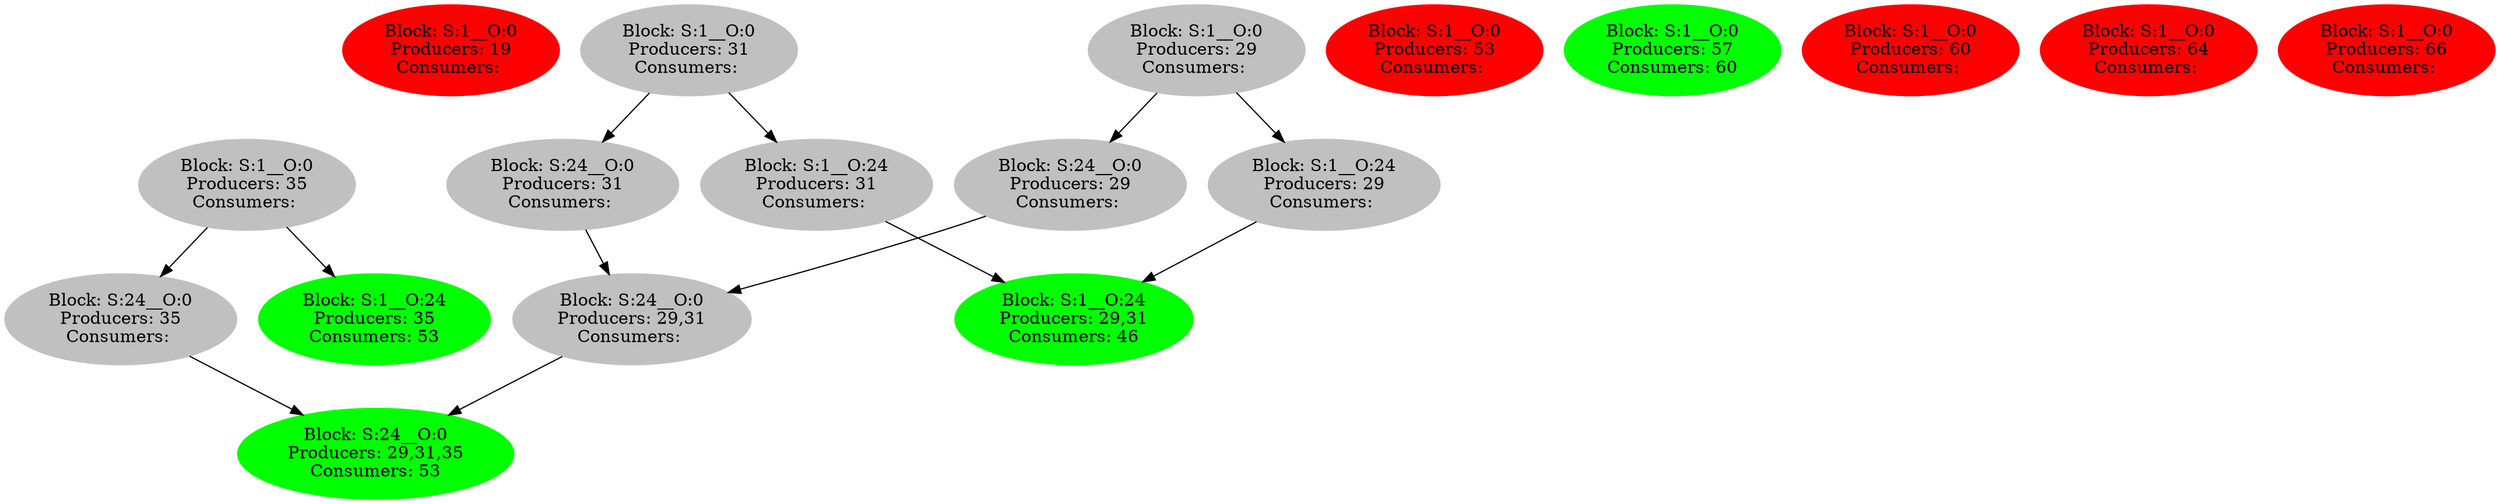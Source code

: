 strict digraph  {
0 [color=red, label="Block: S:1__O:0
Producers: 19
Consumers: ", style=filled];
1 [color=grey, label="Block: S:1__O:0
Producers: 29
Consumers: ", style=filled];
2 [color=grey, label="Block: S:24__O:0
Producers: 29
Consumers: ", style=filled];
3 [color=grey, label="Block: S:24__O:0
Producers: 29,31
Consumers: ", style=filled];
4 [color=green, label="Block: S:24__O:0
Producers: 29,31,35
Consumers: 53", style=filled];
5 [color=grey, label="Block: S:1__O:24
Producers: 29
Consumers: ", style=filled];
6 [color=green, label="Block: S:1__O:24
Producers: 29,31
Consumers: 46", style=filled];
7 [color=grey, label="Block: S:1__O:0
Producers: 31
Consumers: ", style=filled];
8 [color=grey, label="Block: S:24__O:0
Producers: 31
Consumers: ", style=filled];
9 [color=grey, label="Block: S:1__O:24
Producers: 31
Consumers: ", style=filled];
10 [color=grey, label="Block: S:1__O:0
Producers: 35
Consumers: ", style=filled];
11 [color=grey, label="Block: S:24__O:0
Producers: 35
Consumers: ", style=filled];
12 [color=green, label="Block: S:1__O:24
Producers: 35
Consumers: 53", style=filled];
13 [color=red, label="Block: S:1__O:0
Producers: 53
Consumers: ", style=filled];
14 [color=green, label="Block: S:1__O:0
Producers: 57
Consumers: 60", style=filled];
15 [color=red, label="Block: S:1__O:0
Producers: 60
Consumers: ", style=filled];
16 [color=red, label="Block: S:1__O:0
Producers: 64
Consumers: ", style=filled];
17 [color=red, label="Block: S:1__O:0
Producers: 66
Consumers: ", style=filled];
1 -> 2;
1 -> 5;
2 -> 3;
3 -> 4;
5 -> 6;
7 -> 8;
7 -> 9;
8 -> 3;
9 -> 6;
10 -> 11;
10 -> 12;
11 -> 4;
}
